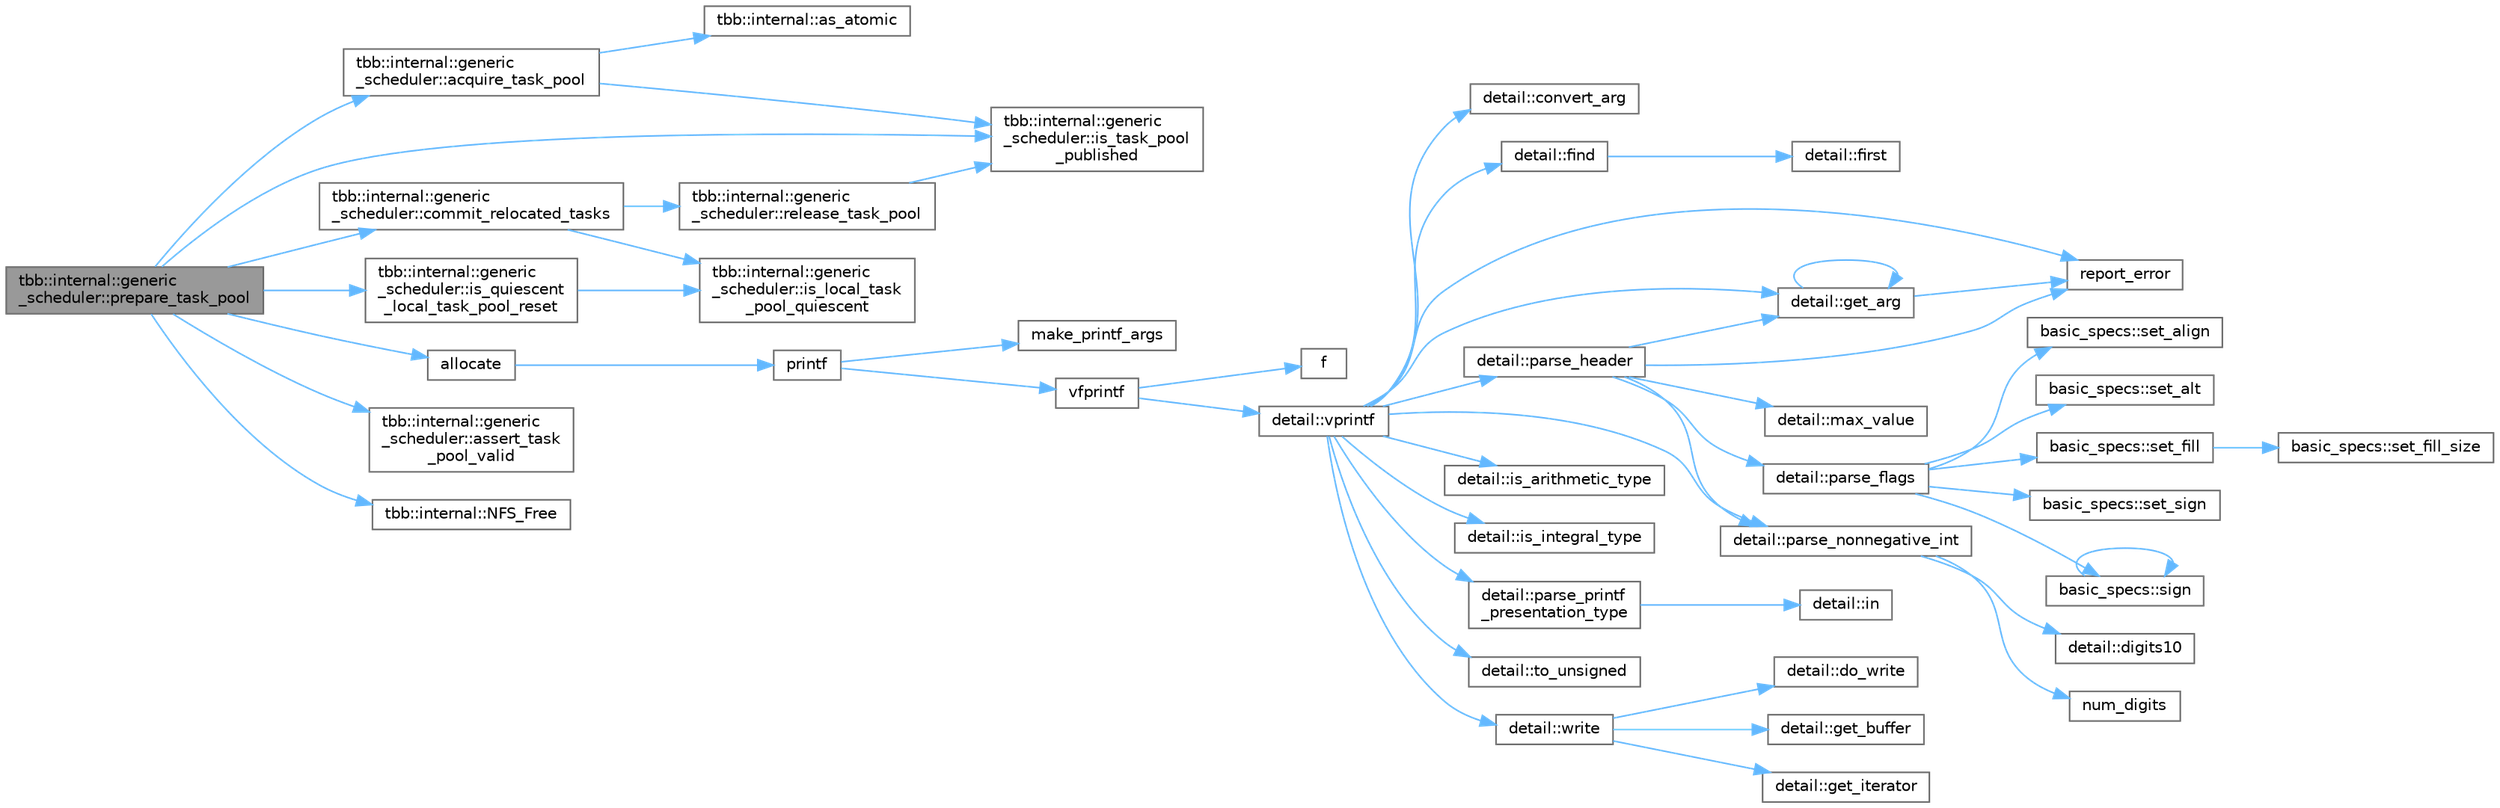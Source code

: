 digraph "tbb::internal::generic_scheduler::prepare_task_pool"
{
 // LATEX_PDF_SIZE
  bgcolor="transparent";
  edge [fontname=Helvetica,fontsize=10,labelfontname=Helvetica,labelfontsize=10];
  node [fontname=Helvetica,fontsize=10,shape=box,height=0.2,width=0.4];
  rankdir="LR";
  Node1 [id="Node000001",label="tbb::internal::generic\l_scheduler::prepare_task_pool",height=0.2,width=0.4,color="gray40", fillcolor="grey60", style="filled", fontcolor="black",tooltip="Makes sure that the task pool can accommodate at least n more elements"];
  Node1 -> Node2 [id="edge1_Node000001_Node000002",color="steelblue1",style="solid",tooltip=" "];
  Node2 [id="Node000002",label="tbb::internal::generic\l_scheduler::acquire_task_pool",height=0.2,width=0.4,color="grey40", fillcolor="white", style="filled",URL="$classtbb_1_1internal_1_1generic__scheduler.html#ae1cf7dda46c2687a1ea7edacbea10da1",tooltip="Locks the local task pool"];
  Node2 -> Node3 [id="edge2_Node000002_Node000003",color="steelblue1",style="solid",tooltip=" "];
  Node3 [id="Node000003",label="tbb::internal::as_atomic",height=0.2,width=0.4,color="grey40", fillcolor="white", style="filled",URL="$namespacetbb_1_1internal.html#a958f482f9d5f3476ca70610af5336040",tooltip=" "];
  Node2 -> Node4 [id="edge3_Node000002_Node000004",color="steelblue1",style="solid",tooltip=" "];
  Node4 [id="Node000004",label="tbb::internal::generic\l_scheduler::is_task_pool\l_published",height=0.2,width=0.4,color="grey40", fillcolor="white", style="filled",URL="$classtbb_1_1internal_1_1generic__scheduler.html#a1f221aa79878e3962ea2b3eaa7429fe1",tooltip=" "];
  Node1 -> Node5 [id="edge4_Node000001_Node000005",color="steelblue1",style="solid",tooltip=" "];
  Node5 [id="Node000005",label="allocate",height=0.2,width=0.4,color="grey40", fillcolor="white", style="filled",URL="$allocator_8c.html#a3a4fc1fa103fa3a33fc168de4cd6703e",tooltip=" "];
  Node5 -> Node6 [id="edge5_Node000005_Node000006",color="steelblue1",style="solid",tooltip=" "];
  Node6 [id="Node000006",label="printf",height=0.2,width=0.4,color="grey40", fillcolor="white", style="filled",URL="$printf_8h.html#aee3ed3a831f25f07e7be3919fff2203a",tooltip=" "];
  Node6 -> Node7 [id="edge6_Node000006_Node000007",color="steelblue1",style="solid",tooltip=" "];
  Node7 [id="Node000007",label="make_printf_args",height=0.2,width=0.4,color="grey40", fillcolor="white", style="filled",URL="$printf_8h.html#a27dcc0efcda04388971dbea3c875f122",tooltip=" "];
  Node6 -> Node8 [id="edge7_Node000006_Node000008",color="steelblue1",style="solid",tooltip=" "];
  Node8 [id="Node000008",label="vfprintf",height=0.2,width=0.4,color="grey40", fillcolor="white", style="filled",URL="$printf_8h.html#abb30aad964fc771fb52cf3ad88649df2",tooltip=" "];
  Node8 -> Node9 [id="edge8_Node000008_Node000009",color="steelblue1",style="solid",tooltip=" "];
  Node9 [id="Node000009",label="f",height=0.2,width=0.4,color="grey40", fillcolor="white", style="filled",URL="$cxx11__tensor__map_8cpp.html#a7f507fea02198f6cb81c86640c7b1a4e",tooltip=" "];
  Node8 -> Node10 [id="edge9_Node000008_Node000010",color="steelblue1",style="solid",tooltip=" "];
  Node10 [id="Node000010",label="detail::vprintf",height=0.2,width=0.4,color="grey40", fillcolor="white", style="filled",URL="$namespacedetail.html#a1c8c2218e4c822aa8f743fb9c573717f",tooltip=" "];
  Node10 -> Node11 [id="edge10_Node000010_Node000011",color="steelblue1",style="solid",tooltip=" "];
  Node11 [id="Node000011",label="detail::convert_arg",height=0.2,width=0.4,color="grey40", fillcolor="white", style="filled",URL="$namespacedetail.html#a03c11572c9a664266d6925f327dec7f3",tooltip=" "];
  Node10 -> Node12 [id="edge11_Node000010_Node000012",color="steelblue1",style="solid",tooltip=" "];
  Node12 [id="Node000012",label="detail::find",height=0.2,width=0.4,color="grey40", fillcolor="white", style="filled",URL="$namespacedetail.html#a6b71952fab3dc32f3edb2c3e9811d8d9",tooltip=" "];
  Node12 -> Node13 [id="edge12_Node000012_Node000013",color="steelblue1",style="solid",tooltip=" "];
  Node13 [id="Node000013",label="detail::first",height=0.2,width=0.4,color="grey40", fillcolor="white", style="filled",URL="$namespacedetail.html#a02319a3deb124802b88b61f85987df5e",tooltip=" "];
  Node10 -> Node14 [id="edge13_Node000010_Node000014",color="steelblue1",style="solid",tooltip=" "];
  Node14 [id="Node000014",label="detail::get_arg",height=0.2,width=0.4,color="grey40", fillcolor="white", style="filled",URL="$namespacedetail.html#a342ef250e45bd09b2ef666b6fae1c355",tooltip=" "];
  Node14 -> Node14 [id="edge14_Node000014_Node000014",color="steelblue1",style="solid",tooltip=" "];
  Node14 -> Node15 [id="edge15_Node000014_Node000015",color="steelblue1",style="solid",tooltip=" "];
  Node15 [id="Node000015",label="report_error",height=0.2,width=0.4,color="grey40", fillcolor="white", style="filled",URL="$format-inl_8h.html#a5555893692b00b61b3886349332fd01f",tooltip=" "];
  Node10 -> Node16 [id="edge16_Node000010_Node000016",color="steelblue1",style="solid",tooltip=" "];
  Node16 [id="Node000016",label="detail::is_arithmetic_type",height=0.2,width=0.4,color="grey40", fillcolor="white", style="filled",URL="$namespacedetail.html#a802c50a56a3495fdab6020b375ba1389",tooltip=" "];
  Node10 -> Node17 [id="edge17_Node000010_Node000017",color="steelblue1",style="solid",tooltip=" "];
  Node17 [id="Node000017",label="detail::is_integral_type",height=0.2,width=0.4,color="grey40", fillcolor="white", style="filled",URL="$namespacedetail.html#a2a60f8d1bee41b803f43fc42b707b5d1",tooltip=" "];
  Node10 -> Node18 [id="edge18_Node000010_Node000018",color="steelblue1",style="solid",tooltip=" "];
  Node18 [id="Node000018",label="detail::parse_header",height=0.2,width=0.4,color="grey40", fillcolor="white", style="filled",URL="$namespacedetail.html#afc9d93e58b8edb8077f8bc8eee7f4035",tooltip=" "];
  Node18 -> Node14 [id="edge19_Node000018_Node000014",color="steelblue1",style="solid",tooltip=" "];
  Node18 -> Node19 [id="edge20_Node000018_Node000019",color="steelblue1",style="solid",tooltip=" "];
  Node19 [id="Node000019",label="detail::max_value",height=0.2,width=0.4,color="grey40", fillcolor="white", style="filled",URL="$namespacedetail.html#a45c2130c44ebe54179eafcee3cda2bfb",tooltip=" "];
  Node18 -> Node20 [id="edge21_Node000018_Node000020",color="steelblue1",style="solid",tooltip=" "];
  Node20 [id="Node000020",label="detail::parse_flags",height=0.2,width=0.4,color="grey40", fillcolor="white", style="filled",URL="$namespacedetail.html#a4213daed116a37e1767881da51238261",tooltip=" "];
  Node20 -> Node21 [id="edge22_Node000020_Node000021",color="steelblue1",style="solid",tooltip=" "];
  Node21 [id="Node000021",label="basic_specs::set_align",height=0.2,width=0.4,color="grey40", fillcolor="white", style="filled",URL="$classbasic__specs.html#ad73b6f854341aaabc744bf54e6ea6af6",tooltip=" "];
  Node20 -> Node22 [id="edge23_Node000020_Node000022",color="steelblue1",style="solid",tooltip=" "];
  Node22 [id="Node000022",label="basic_specs::set_alt",height=0.2,width=0.4,color="grey40", fillcolor="white", style="filled",URL="$classbasic__specs.html#a5f10314706a8a3d579f882f30d283b61",tooltip=" "];
  Node20 -> Node23 [id="edge24_Node000020_Node000023",color="steelblue1",style="solid",tooltip=" "];
  Node23 [id="Node000023",label="basic_specs::set_fill",height=0.2,width=0.4,color="grey40", fillcolor="white", style="filled",URL="$classbasic__specs.html#a1600987fb39fed5dfdac21b218061a9e",tooltip=" "];
  Node23 -> Node24 [id="edge25_Node000023_Node000024",color="steelblue1",style="solid",tooltip=" "];
  Node24 [id="Node000024",label="basic_specs::set_fill_size",height=0.2,width=0.4,color="grey40", fillcolor="white", style="filled",URL="$classbasic__specs.html#a4b36db5ad1e38169bd6653635d5e69cd",tooltip=" "];
  Node20 -> Node25 [id="edge26_Node000020_Node000025",color="steelblue1",style="solid",tooltip=" "];
  Node25 [id="Node000025",label="basic_specs::set_sign",height=0.2,width=0.4,color="grey40", fillcolor="white", style="filled",URL="$classbasic__specs.html#a7020ec66ba6918727e4102567c5c731a",tooltip=" "];
  Node20 -> Node26 [id="edge27_Node000020_Node000026",color="steelblue1",style="solid",tooltip=" "];
  Node26 [id="Node000026",label="basic_specs::sign",height=0.2,width=0.4,color="grey40", fillcolor="white", style="filled",URL="$classbasic__specs.html#a380e6ff33a8ae05e3ef479bf95696ad2",tooltip=" "];
  Node26 -> Node26 [id="edge28_Node000026_Node000026",color="steelblue1",style="solid",tooltip=" "];
  Node18 -> Node27 [id="edge29_Node000018_Node000027",color="steelblue1",style="solid",tooltip=" "];
  Node27 [id="Node000027",label="detail::parse_nonnegative_int",height=0.2,width=0.4,color="grey40", fillcolor="white", style="filled",URL="$namespacedetail.html#a338caba782225e115a9902d4d0835f5f",tooltip=" "];
  Node27 -> Node28 [id="edge30_Node000027_Node000028",color="steelblue1",style="solid",tooltip=" "];
  Node28 [id="Node000028",label="detail::digits10",height=0.2,width=0.4,color="grey40", fillcolor="white", style="filled",URL="$namespacedetail.html#a3a043db05db2d07deb2d98ba2d04b4eb",tooltip=" "];
  Node27 -> Node29 [id="edge31_Node000027_Node000029",color="steelblue1",style="solid",tooltip=" "];
  Node29 [id="Node000029",label="num_digits",height=0.2,width=0.4,color="grey40", fillcolor="white", style="filled",URL="$_sequence_8c.html#aa16e8c03d098498ad9c8839cf2c48044",tooltip=" "];
  Node18 -> Node15 [id="edge32_Node000018_Node000015",color="steelblue1",style="solid",tooltip=" "];
  Node10 -> Node27 [id="edge33_Node000010_Node000027",color="steelblue1",style="solid",tooltip=" "];
  Node10 -> Node30 [id="edge34_Node000010_Node000030",color="steelblue1",style="solid",tooltip=" "];
  Node30 [id="Node000030",label="detail::parse_printf\l_presentation_type",height=0.2,width=0.4,color="grey40", fillcolor="white", style="filled",URL="$namespacedetail.html#aa2cb095169b23e3a66260ad7078f44cc",tooltip=" "];
  Node30 -> Node31 [id="edge35_Node000030_Node000031",color="steelblue1",style="solid",tooltip=" "];
  Node31 [id="Node000031",label="detail::in",height=0.2,width=0.4,color="grey40", fillcolor="white", style="filled",URL="$namespacedetail.html#a52a5e2ed06c229dcf95ea5c46d48d05e",tooltip=" "];
  Node10 -> Node15 [id="edge36_Node000010_Node000015",color="steelblue1",style="solid",tooltip=" "];
  Node10 -> Node32 [id="edge37_Node000010_Node000032",color="steelblue1",style="solid",tooltip=" "];
  Node32 [id="Node000032",label="detail::to_unsigned",height=0.2,width=0.4,color="grey40", fillcolor="white", style="filled",URL="$namespacedetail.html#a4855e668246c731a97484efc329f2aac",tooltip=" "];
  Node10 -> Node33 [id="edge38_Node000010_Node000033",color="steelblue1",style="solid",tooltip=" "];
  Node33 [id="Node000033",label="detail::write",height=0.2,width=0.4,color="grey40", fillcolor="white", style="filled",URL="$namespacedetail.html#a29dacf26eedc9e3575fb57329a5ca0a3",tooltip=" "];
  Node33 -> Node34 [id="edge39_Node000033_Node000034",color="steelblue1",style="solid",tooltip=" "];
  Node34 [id="Node000034",label="detail::do_write",height=0.2,width=0.4,color="grey40", fillcolor="white", style="filled",URL="$namespacedetail.html#a5007cc441bd246a9096070c10d1ea683",tooltip=" "];
  Node33 -> Node35 [id="edge40_Node000033_Node000035",color="steelblue1",style="solid",tooltip=" "];
  Node35 [id="Node000035",label="detail::get_buffer",height=0.2,width=0.4,color="grey40", fillcolor="white", style="filled",URL="$namespacedetail.html#ad803bb19df422bc4c4f92d75c7564437",tooltip=" "];
  Node33 -> Node36 [id="edge41_Node000033_Node000036",color="steelblue1",style="solid",tooltip=" "];
  Node36 [id="Node000036",label="detail::get_iterator",height=0.2,width=0.4,color="grey40", fillcolor="white", style="filled",URL="$namespacedetail.html#a05e3e231207d3f28f83261c2e7ad2fe5",tooltip=" "];
  Node1 -> Node37 [id="edge42_Node000001_Node000037",color="steelblue1",style="solid",tooltip=" "];
  Node37 [id="Node000037",label="tbb::internal::generic\l_scheduler::assert_task\l_pool_valid",height=0.2,width=0.4,color="grey40", fillcolor="white", style="filled",URL="$classtbb_1_1internal_1_1generic__scheduler.html#adc904ecbeb053f061c66edd8e85ac704",tooltip=" "];
  Node1 -> Node38 [id="edge43_Node000001_Node000038",color="steelblue1",style="solid",tooltip=" "];
  Node38 [id="Node000038",label="tbb::internal::generic\l_scheduler::commit_relocated_tasks",height=0.2,width=0.4,color="grey40", fillcolor="white", style="filled",URL="$classtbb_1_1internal_1_1generic__scheduler.html#aecf34e6a9902af76bbbeab1fd3851df8",tooltip="Makes relocated tasks visible to thieves and releases the local task pool."];
  Node38 -> Node39 [id="edge44_Node000038_Node000039",color="steelblue1",style="solid",tooltip=" "];
  Node39 [id="Node000039",label="tbb::internal::generic\l_scheduler::is_local_task\l_pool_quiescent",height=0.2,width=0.4,color="grey40", fillcolor="white", style="filled",URL="$classtbb_1_1internal_1_1generic__scheduler.html#a74b022285a6ff04a9ea2957999d4def3",tooltip=" "];
  Node38 -> Node40 [id="edge45_Node000038_Node000040",color="steelblue1",style="solid",tooltip=" "];
  Node40 [id="Node000040",label="tbb::internal::generic\l_scheduler::release_task_pool",height=0.2,width=0.4,color="grey40", fillcolor="white", style="filled",URL="$classtbb_1_1internal_1_1generic__scheduler.html#a6ff28eab04933075791b16075ceb5950",tooltip="Unlocks the local task pool"];
  Node40 -> Node4 [id="edge46_Node000040_Node000004",color="steelblue1",style="solid",tooltip=" "];
  Node1 -> Node41 [id="edge47_Node000001_Node000041",color="steelblue1",style="solid",tooltip=" "];
  Node41 [id="Node000041",label="tbb::internal::generic\l_scheduler::is_quiescent\l_local_task_pool_reset",height=0.2,width=0.4,color="grey40", fillcolor="white", style="filled",URL="$classtbb_1_1internal_1_1generic__scheduler.html#a089d1ca7efe019834cc06e82b4f3d883",tooltip=" "];
  Node41 -> Node39 [id="edge48_Node000041_Node000039",color="steelblue1",style="solid",tooltip=" "];
  Node1 -> Node4 [id="edge49_Node000001_Node000004",color="steelblue1",style="solid",tooltip=" "];
  Node1 -> Node42 [id="edge50_Node000001_Node000042",color="steelblue1",style="solid",tooltip=" "];
  Node42 [id="Node000042",label="tbb::internal::NFS_Free",height=0.2,width=0.4,color="grey40", fillcolor="white", style="filled",URL="$namespacetbb_1_1internal.html#abd3fdd42ea716867fc95116354481b4e",tooltip=" "];
}
